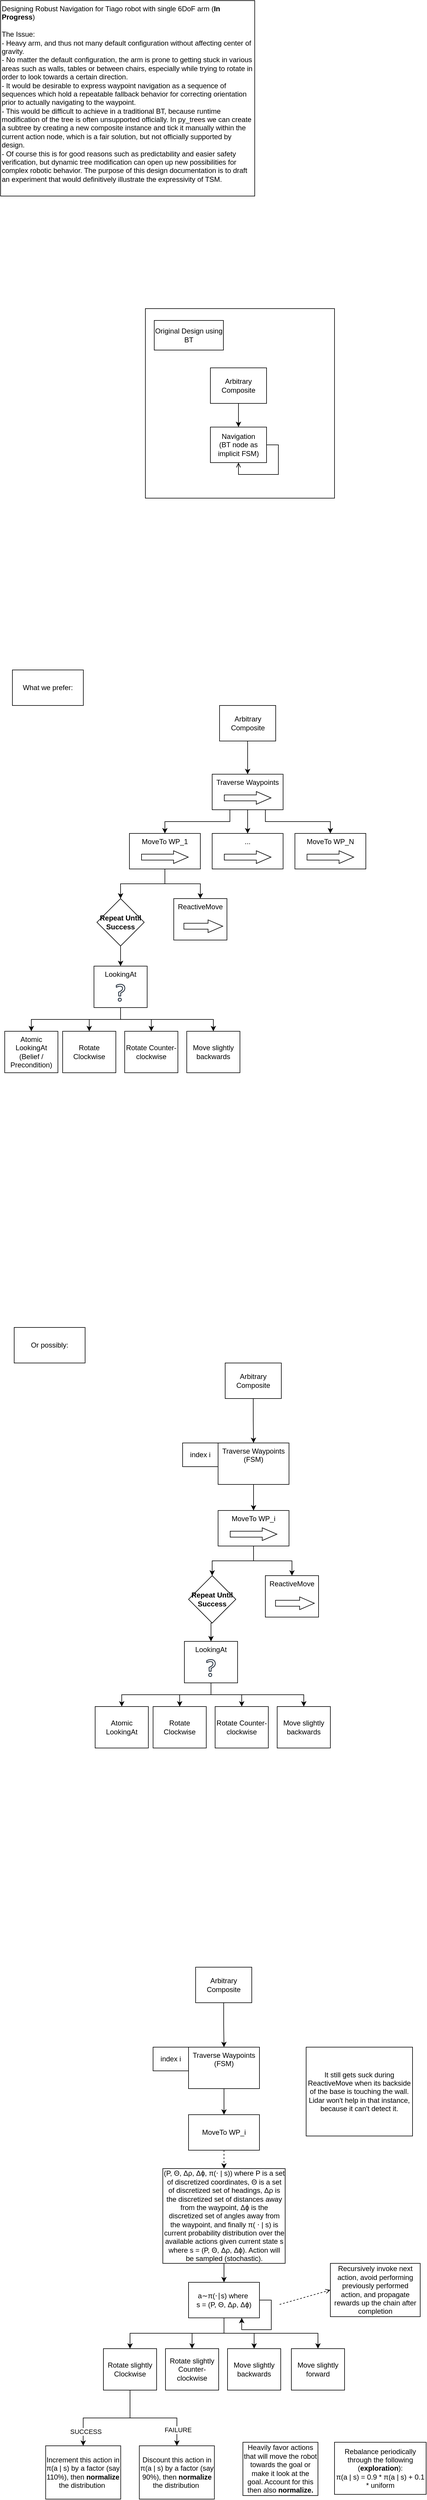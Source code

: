 <mxfile version="26.2.9">
  <diagram name="Page-1" id="7YX_lSwjEALe1SeLGPOg">
    <mxGraphModel dx="1880" dy="675" grid="1" gridSize="10" guides="1" tooltips="1" connect="1" arrows="1" fold="1" page="1" pageScale="1" pageWidth="850" pageHeight="1100" math="0" shadow="0">
      <root>
        <mxCell id="0" />
        <mxCell id="1" parent="0" />
        <mxCell id="frqq6zxRNW8OhI8182HL-121" value="" style="whiteSpace=wrap;html=1;aspect=fixed;" parent="1" vertex="1">
          <mxGeometry x="265" y="530" width="320" height="320" as="geometry" />
        </mxCell>
        <mxCell id="frqq6zxRNW8OhI8182HL-8" value="" style="group" parent="1" vertex="1" connectable="0">
          <mxGeometry x="178" y="1640" width="90" height="70" as="geometry" />
        </mxCell>
        <mxCell id="frqq6zxRNW8OhI8182HL-6" value="LookingAt" style="rounded=0;whiteSpace=wrap;html=1;verticalAlign=top;" parent="frqq6zxRNW8OhI8182HL-8" vertex="1">
          <mxGeometry width="90" height="70" as="geometry" />
        </mxCell>
        <mxCell id="frqq6zxRNW8OhI8182HL-7" value="" style="sketch=0;outlineConnect=0;fontColor=#232F3E;gradientColor=none;fillColor=#232F3D;strokeColor=none;dashed=0;verticalLabelPosition=bottom;verticalAlign=top;align=center;html=1;fontSize=12;fontStyle=0;aspect=fixed;pointerEvents=1;shape=mxgraph.aws4.question;" parent="frqq6zxRNW8OhI8182HL-8" vertex="1">
          <mxGeometry x="37.12" y="30" width="15.77" height="30" as="geometry" />
        </mxCell>
        <mxCell id="frqq6zxRNW8OhI8182HL-10" value="" style="group" parent="1" vertex="1" connectable="0">
          <mxGeometry x="378" y="1316" width="120" height="60" as="geometry" />
        </mxCell>
        <mxCell id="frqq6zxRNW8OhI8182HL-5" value="Traverse Waypoints" style="rounded=0;whiteSpace=wrap;html=1;verticalAlign=top;" parent="frqq6zxRNW8OhI8182HL-10" vertex="1">
          <mxGeometry width="120" height="60" as="geometry" />
        </mxCell>
        <mxCell id="frqq6zxRNW8OhI8182HL-9" value="" style="shape=flexArrow;endArrow=classic;html=1;rounded=0;endWidth=10.4;endSize=7.936;" parent="frqq6zxRNW8OhI8182HL-10" edge="1">
          <mxGeometry width="50" height="50" relative="1" as="geometry">
            <mxPoint x="20" y="40" as="sourcePoint" />
            <mxPoint x="100" y="40" as="targetPoint" />
          </mxGeometry>
        </mxCell>
        <mxCell id="frqq6zxRNW8OhI8182HL-16" value="" style="group" parent="1" vertex="1" connectable="0">
          <mxGeometry x="238" y="1416" width="120" height="60" as="geometry" />
        </mxCell>
        <mxCell id="frqq6zxRNW8OhI8182HL-17" value="MoveTo WP_1" style="rounded=0;whiteSpace=wrap;html=1;verticalAlign=top;" parent="frqq6zxRNW8OhI8182HL-16" vertex="1">
          <mxGeometry width="120" height="60" as="geometry" />
        </mxCell>
        <mxCell id="frqq6zxRNW8OhI8182HL-18" value="" style="shape=flexArrow;endArrow=classic;html=1;rounded=0;endWidth=10.4;endSize=7.936;" parent="frqq6zxRNW8OhI8182HL-16" edge="1">
          <mxGeometry width="50" height="50" relative="1" as="geometry">
            <mxPoint x="20" y="40" as="sourcePoint" />
            <mxPoint x="100" y="40" as="targetPoint" />
          </mxGeometry>
        </mxCell>
        <mxCell id="frqq6zxRNW8OhI8182HL-19" style="edgeStyle=orthogonalEdgeStyle;rounded=0;orthogonalLoop=1;jettySize=auto;html=1;exitX=0.25;exitY=1;exitDx=0;exitDy=0;" parent="1" source="frqq6zxRNW8OhI8182HL-5" target="frqq6zxRNW8OhI8182HL-17" edge="1">
          <mxGeometry relative="1" as="geometry" />
        </mxCell>
        <mxCell id="frqq6zxRNW8OhI8182HL-20" value="" style="group" parent="1" vertex="1" connectable="0">
          <mxGeometry x="518" y="1416" width="120" height="60" as="geometry" />
        </mxCell>
        <mxCell id="frqq6zxRNW8OhI8182HL-21" value="MoveTo WP_N" style="rounded=0;whiteSpace=wrap;html=1;verticalAlign=top;" parent="frqq6zxRNW8OhI8182HL-20" vertex="1">
          <mxGeometry width="120" height="60" as="geometry" />
        </mxCell>
        <mxCell id="frqq6zxRNW8OhI8182HL-22" value="" style="shape=flexArrow;endArrow=classic;html=1;rounded=0;endWidth=10.4;endSize=7.936;" parent="frqq6zxRNW8OhI8182HL-20" edge="1">
          <mxGeometry width="50" height="50" relative="1" as="geometry">
            <mxPoint x="20" y="40" as="sourcePoint" />
            <mxPoint x="100" y="40" as="targetPoint" />
          </mxGeometry>
        </mxCell>
        <mxCell id="frqq6zxRNW8OhI8182HL-23" value="" style="group" parent="1" vertex="1" connectable="0">
          <mxGeometry x="378" y="1416" width="120" height="60" as="geometry" />
        </mxCell>
        <mxCell id="frqq6zxRNW8OhI8182HL-24" value="..." style="rounded=0;whiteSpace=wrap;html=1;verticalAlign=top;" parent="frqq6zxRNW8OhI8182HL-23" vertex="1">
          <mxGeometry width="120" height="60" as="geometry" />
        </mxCell>
        <mxCell id="frqq6zxRNW8OhI8182HL-25" value="" style="shape=flexArrow;endArrow=classic;html=1;rounded=0;endWidth=10.4;endSize=7.936;" parent="frqq6zxRNW8OhI8182HL-23" edge="1">
          <mxGeometry width="50" height="50" relative="1" as="geometry">
            <mxPoint x="20" y="40" as="sourcePoint" />
            <mxPoint x="100" y="40" as="targetPoint" />
          </mxGeometry>
        </mxCell>
        <mxCell id="frqq6zxRNW8OhI8182HL-26" style="edgeStyle=orthogonalEdgeStyle;rounded=0;orthogonalLoop=1;jettySize=auto;html=1;exitX=0.5;exitY=1;exitDx=0;exitDy=0;entryX=0.5;entryY=0;entryDx=0;entryDy=0;" parent="1" source="frqq6zxRNW8OhI8182HL-5" target="frqq6zxRNW8OhI8182HL-24" edge="1">
          <mxGeometry relative="1" as="geometry" />
        </mxCell>
        <mxCell id="frqq6zxRNW8OhI8182HL-27" style="edgeStyle=orthogonalEdgeStyle;rounded=0;orthogonalLoop=1;jettySize=auto;html=1;exitX=0.75;exitY=1;exitDx=0;exitDy=0;entryX=0.5;entryY=0;entryDx=0;entryDy=0;" parent="1" source="frqq6zxRNW8OhI8182HL-5" target="frqq6zxRNW8OhI8182HL-21" edge="1">
          <mxGeometry relative="1" as="geometry" />
        </mxCell>
        <mxCell id="frqq6zxRNW8OhI8182HL-32" value="" style="group" parent="1" vertex="1" connectable="0">
          <mxGeometry x="313" y="1526" width="100" height="70" as="geometry" />
        </mxCell>
        <mxCell id="frqq6zxRNW8OhI8182HL-33" value="ReactiveMove" style="rounded=0;whiteSpace=wrap;html=1;verticalAlign=top;" parent="frqq6zxRNW8OhI8182HL-32" vertex="1">
          <mxGeometry width="90" height="70" as="geometry" />
        </mxCell>
        <mxCell id="frqq6zxRNW8OhI8182HL-34" value="" style="shape=flexArrow;endArrow=classic;html=1;rounded=0;endWidth=10.4;endSize=7.936;" parent="frqq6zxRNW8OhI8182HL-32" edge="1">
          <mxGeometry width="50" height="50" relative="1" as="geometry">
            <mxPoint x="16.667" y="46.667" as="sourcePoint" />
            <mxPoint x="83.333" y="46.667" as="targetPoint" />
          </mxGeometry>
        </mxCell>
        <mxCell id="frqq6zxRNW8OhI8182HL-35" style="edgeStyle=orthogonalEdgeStyle;rounded=0;orthogonalLoop=1;jettySize=auto;html=1;exitX=0.5;exitY=1;exitDx=0;exitDy=0;entryX=0.5;entryY=0;entryDx=0;entryDy=0;" parent="1" source="frqq6zxRNW8OhI8182HL-17" target="frqq6zxRNW8OhI8182HL-48" edge="1">
          <mxGeometry relative="1" as="geometry">
            <mxPoint x="208" y="1546" as="targetPoint" />
          </mxGeometry>
        </mxCell>
        <mxCell id="frqq6zxRNW8OhI8182HL-37" style="edgeStyle=orthogonalEdgeStyle;rounded=0;orthogonalLoop=1;jettySize=auto;html=1;exitX=0.5;exitY=1;exitDx=0;exitDy=0;entryX=0.5;entryY=0;entryDx=0;entryDy=0;" parent="1" source="frqq6zxRNW8OhI8182HL-17" target="frqq6zxRNW8OhI8182HL-33" edge="1">
          <mxGeometry relative="1" as="geometry" />
        </mxCell>
        <mxCell id="frqq6zxRNW8OhI8182HL-41" value="Rotate Clockwise" style="rounded=0;whiteSpace=wrap;html=1;verticalAlign=middle;align=center;" parent="1" vertex="1">
          <mxGeometry x="125" y="1750" width="90" height="70" as="geometry" />
        </mxCell>
        <mxCell id="frqq6zxRNW8OhI8182HL-38" style="edgeStyle=orthogonalEdgeStyle;rounded=0;orthogonalLoop=1;jettySize=auto;html=1;exitX=0.5;exitY=1;exitDx=0;exitDy=0;" parent="1" source="frqq6zxRNW8OhI8182HL-6" target="frqq6zxRNW8OhI8182HL-41" edge="1">
          <mxGeometry relative="1" as="geometry">
            <mxPoint x="223.207" y="1750" as="targetPoint" />
          </mxGeometry>
        </mxCell>
        <mxCell id="frqq6zxRNW8OhI8182HL-44" value="Rotate Counter-&lt;span style=&quot;background-color: transparent; color: light-dark(rgb(0, 0, 0), rgb(255, 255, 255));&quot;&gt;clockwise&lt;/span&gt;" style="rounded=0;whiteSpace=wrap;html=1;verticalAlign=middle;align=center;" parent="1" vertex="1">
          <mxGeometry x="230" y="1750" width="90" height="70" as="geometry" />
        </mxCell>
        <mxCell id="frqq6zxRNW8OhI8182HL-45" style="edgeStyle=orthogonalEdgeStyle;rounded=0;orthogonalLoop=1;jettySize=auto;html=1;exitX=0.5;exitY=1;exitDx=0;exitDy=0;entryX=0.5;entryY=0;entryDx=0;entryDy=0;" parent="1" source="frqq6zxRNW8OhI8182HL-6" target="frqq6zxRNW8OhI8182HL-44" edge="1">
          <mxGeometry relative="1" as="geometry" />
        </mxCell>
        <mxCell id="frqq6zxRNW8OhI8182HL-46" value="Move slightly backwards" style="rounded=0;whiteSpace=wrap;html=1;verticalAlign=middle;align=center;" parent="1" vertex="1">
          <mxGeometry x="335" y="1750" width="90" height="70" as="geometry" />
        </mxCell>
        <mxCell id="frqq6zxRNW8OhI8182HL-47" style="edgeStyle=orthogonalEdgeStyle;rounded=0;orthogonalLoop=1;jettySize=auto;html=1;exitX=0.5;exitY=1;exitDx=0;exitDy=0;entryX=0.5;entryY=0;entryDx=0;entryDy=0;" parent="1" source="frqq6zxRNW8OhI8182HL-6" target="frqq6zxRNW8OhI8182HL-46" edge="1">
          <mxGeometry relative="1" as="geometry" />
        </mxCell>
        <mxCell id="frqq6zxRNW8OhI8182HL-50" style="edgeStyle=orthogonalEdgeStyle;rounded=0;orthogonalLoop=1;jettySize=auto;html=1;exitX=0.5;exitY=1;exitDx=0;exitDy=0;entryX=0.5;entryY=0;entryDx=0;entryDy=0;" parent="1" source="frqq6zxRNW8OhI8182HL-48" target="frqq6zxRNW8OhI8182HL-6" edge="1">
          <mxGeometry relative="1" as="geometry" />
        </mxCell>
        <mxCell id="frqq6zxRNW8OhI8182HL-48" value="&lt;b&gt;Repeat Until Success&lt;/b&gt;" style="rhombus;whiteSpace=wrap;html=1;" parent="1" vertex="1">
          <mxGeometry x="183" y="1526" width="80" height="80" as="geometry" />
        </mxCell>
        <mxCell id="frqq6zxRNW8OhI8182HL-51" value="Designing Robust Navigation for Tiago robot with single 6DoF arm (&lt;b&gt;In Progress&lt;/b&gt;)&lt;div&gt;&lt;br&gt;&lt;/div&gt;&lt;div&gt;The Issue:&lt;/div&gt;&lt;div&gt;- Heavy arm, and thus not many default configuration without affecting center of gravity.&lt;/div&gt;&lt;div&gt;- No matter the default configuration, the arm is prone to getting stuck in various areas such as walls, tables or between chairs, especially while trying to rotate in order to look towards a certain direction.&lt;/div&gt;&lt;div&gt;- It would be desirable to express waypoint navigation as a sequence of sequences which hold a repeatable fallback behavior for correcting orientation prior to actually navigating to the waypoint.&lt;/div&gt;&lt;div&gt;- This would be difficult to achieve in a traditional BT, because runtime modification of the tree is often unsupported officially. In py_trees we can create a subtree by creating a new composite instance and tick it manually within the current action node, which is a fair solution, but not officially supported by design.&lt;/div&gt;&lt;div&gt;- Of course this is for good reasons such as predictability and easier safety verification, but dynamic tree modification can open up new possibilities for complex robotic behavior. The purpose of this design documentation is to draft an experiment that would definitively illustrate the expressivity of TSM.&lt;/div&gt;" style="rounded=0;whiteSpace=wrap;html=1;align=left;verticalAlign=top;" parent="1" vertex="1">
          <mxGeometry x="20" y="10" width="430" height="330" as="geometry" />
        </mxCell>
        <mxCell id="frqq6zxRNW8OhI8182HL-54" value="" style="group" parent="1" vertex="1" connectable="0">
          <mxGeometry x="388" y="2445" width="120" height="70" as="geometry" />
        </mxCell>
        <mxCell id="frqq6zxRNW8OhI8182HL-55" value="Traverse Waypoints&lt;div&gt;(FSM)&lt;/div&gt;" style="rounded=0;whiteSpace=wrap;html=1;verticalAlign=top;" parent="frqq6zxRNW8OhI8182HL-54" vertex="1">
          <mxGeometry width="120" height="70" as="geometry" />
        </mxCell>
        <mxCell id="frqq6zxRNW8OhI8182HL-57" value="" style="shape=image;html=1;verticalAlign=top;verticalLabelPosition=bottom;labelBackgroundColor=#ffffff;imageAspect=0;aspect=fixed;image=https://cdn2.iconfinder.com/data/icons/boxicons-regular-vol-3/24/bx-repeat-128.png" parent="frqq6zxRNW8OhI8182HL-54" vertex="1">
          <mxGeometry x="45" y="40" width="30" height="30" as="geometry" />
        </mxCell>
        <mxCell id="frqq6zxRNW8OhI8182HL-60" value="index i" style="rounded=0;whiteSpace=wrap;html=1;verticalAlign=middle;" parent="1" vertex="1">
          <mxGeometry x="328" y="2445" width="60" height="40" as="geometry" />
        </mxCell>
        <mxCell id="frqq6zxRNW8OhI8182HL-65" value="" style="group" parent="1" vertex="1" connectable="0">
          <mxGeometry x="388" y="2559" width="120" height="60" as="geometry" />
        </mxCell>
        <mxCell id="frqq6zxRNW8OhI8182HL-66" value="MoveTo WP_i" style="rounded=0;whiteSpace=wrap;html=1;verticalAlign=top;" parent="frqq6zxRNW8OhI8182HL-65" vertex="1">
          <mxGeometry width="120" height="60" as="geometry" />
        </mxCell>
        <mxCell id="frqq6zxRNW8OhI8182HL-67" value="" style="shape=flexArrow;endArrow=classic;html=1;rounded=0;endWidth=10.4;endSize=7.936;" parent="frqq6zxRNW8OhI8182HL-65" edge="1">
          <mxGeometry width="50" height="50" relative="1" as="geometry">
            <mxPoint x="20" y="40" as="sourcePoint" />
            <mxPoint x="100" y="40" as="targetPoint" />
          </mxGeometry>
        </mxCell>
        <mxCell id="frqq6zxRNW8OhI8182HL-68" value="" style="group" parent="1" vertex="1" connectable="0">
          <mxGeometry x="468" y="2669" width="100" height="70" as="geometry" />
        </mxCell>
        <mxCell id="frqq6zxRNW8OhI8182HL-69" value="ReactiveMove" style="rounded=0;whiteSpace=wrap;html=1;verticalAlign=top;" parent="frqq6zxRNW8OhI8182HL-68" vertex="1">
          <mxGeometry width="90" height="70" as="geometry" />
        </mxCell>
        <mxCell id="frqq6zxRNW8OhI8182HL-70" value="" style="shape=flexArrow;endArrow=classic;html=1;rounded=0;endWidth=10.4;endSize=7.936;" parent="frqq6zxRNW8OhI8182HL-68" edge="1">
          <mxGeometry width="50" height="50" relative="1" as="geometry">
            <mxPoint x="16.667" y="46.667" as="sourcePoint" />
            <mxPoint x="83.333" y="46.667" as="targetPoint" />
          </mxGeometry>
        </mxCell>
        <mxCell id="frqq6zxRNW8OhI8182HL-71" style="edgeStyle=orthogonalEdgeStyle;rounded=0;orthogonalLoop=1;jettySize=auto;html=1;exitX=0.5;exitY=1;exitDx=0;exitDy=0;entryX=0.5;entryY=0;entryDx=0;entryDy=0;" parent="1" source="frqq6zxRNW8OhI8182HL-66" target="frqq6zxRNW8OhI8182HL-80" edge="1">
          <mxGeometry relative="1" as="geometry">
            <mxPoint x="358" y="2689" as="targetPoint" />
          </mxGeometry>
        </mxCell>
        <mxCell id="frqq6zxRNW8OhI8182HL-72" style="edgeStyle=orthogonalEdgeStyle;rounded=0;orthogonalLoop=1;jettySize=auto;html=1;exitX=0.5;exitY=1;exitDx=0;exitDy=0;entryX=0.5;entryY=0;entryDx=0;entryDy=0;" parent="1" source="frqq6zxRNW8OhI8182HL-66" target="frqq6zxRNW8OhI8182HL-69" edge="1">
          <mxGeometry relative="1" as="geometry" />
        </mxCell>
        <mxCell id="frqq6zxRNW8OhI8182HL-79" style="edgeStyle=orthogonalEdgeStyle;rounded=0;orthogonalLoop=1;jettySize=auto;html=1;exitX=0.5;exitY=1;exitDx=0;exitDy=0;entryX=0.5;entryY=0;entryDx=0;entryDy=0;" parent="1" source="frqq6zxRNW8OhI8182HL-80" target="frqq6zxRNW8OhI8182HL-130" edge="1">
          <mxGeometry relative="1" as="geometry">
            <mxPoint x="410" y="2760" as="targetPoint" />
          </mxGeometry>
        </mxCell>
        <mxCell id="frqq6zxRNW8OhI8182HL-80" value="&lt;b&gt;Repeat Until Success&lt;/b&gt;" style="rhombus;whiteSpace=wrap;html=1;" parent="1" vertex="1">
          <mxGeometry x="338" y="2669" width="80" height="80" as="geometry" />
        </mxCell>
        <mxCell id="frqq6zxRNW8OhI8182HL-81" value="" style="edgeStyle=orthogonalEdgeStyle;rounded=0;orthogonalLoop=1;jettySize=auto;html=1;" parent="1" source="frqq6zxRNW8OhI8182HL-57" target="frqq6zxRNW8OhI8182HL-66" edge="1">
          <mxGeometry relative="1" as="geometry" />
        </mxCell>
        <mxCell id="frqq6zxRNW8OhI8182HL-86" value="Navigation&lt;div&gt;(BT node as implicit FSM)&lt;/div&gt;" style="rounded=0;whiteSpace=wrap;html=1;verticalAlign=middle;" parent="1" vertex="1">
          <mxGeometry x="375" y="730" width="95" height="60" as="geometry" />
        </mxCell>
        <mxCell id="frqq6zxRNW8OhI8182HL-117" style="edgeStyle=orthogonalEdgeStyle;rounded=0;orthogonalLoop=1;jettySize=auto;html=1;exitX=0.5;exitY=1;exitDx=0;exitDy=0;entryX=0.5;entryY=0;entryDx=0;entryDy=0;" parent="1" source="frqq6zxRNW8OhI8182HL-116" target="frqq6zxRNW8OhI8182HL-86" edge="1">
          <mxGeometry relative="1" as="geometry" />
        </mxCell>
        <mxCell id="frqq6zxRNW8OhI8182HL-116" value="Arbitrary Composite" style="rounded=0;whiteSpace=wrap;html=1;verticalAlign=middle;" parent="1" vertex="1">
          <mxGeometry x="375" y="630" width="95" height="60" as="geometry" />
        </mxCell>
        <mxCell id="frqq6zxRNW8OhI8182HL-118" style="edgeStyle=orthogonalEdgeStyle;rounded=0;orthogonalLoop=1;jettySize=auto;html=1;exitX=1;exitY=0.5;exitDx=0;exitDy=0;entryX=0.5;entryY=1;entryDx=0;entryDy=0;endArrow=open;endFill=0;" parent="1" source="frqq6zxRNW8OhI8182HL-86" target="frqq6zxRNW8OhI8182HL-86" edge="1">
          <mxGeometry relative="1" as="geometry" />
        </mxCell>
        <mxCell id="frqq6zxRNW8OhI8182HL-122" value="Original Design using BT" style="rounded=0;whiteSpace=wrap;html=1;" parent="1" vertex="1">
          <mxGeometry x="280" y="550" width="117" height="50" as="geometry" />
        </mxCell>
        <mxCell id="frqq6zxRNW8OhI8182HL-123" value="What we prefer:" style="whiteSpace=wrap;html=1;" parent="1" vertex="1">
          <mxGeometry x="40" y="1140" width="120" height="60" as="geometry" />
        </mxCell>
        <mxCell id="frqq6zxRNW8OhI8182HL-124" value="Or possibly:" style="whiteSpace=wrap;html=1;" parent="1" vertex="1">
          <mxGeometry x="43" y="2250" width="120" height="60" as="geometry" />
        </mxCell>
        <mxCell id="frqq6zxRNW8OhI8182HL-128" style="edgeStyle=orthogonalEdgeStyle;rounded=0;orthogonalLoop=1;jettySize=auto;html=1;exitX=0.5;exitY=1;exitDx=0;exitDy=0;entryX=0.5;entryY=0;entryDx=0;entryDy=0;" parent="1" source="frqq6zxRNW8OhI8182HL-6" target="frqq6zxRNW8OhI8182HL-126" edge="1">
          <mxGeometry relative="1" as="geometry" />
        </mxCell>
        <mxCell id="frqq6zxRNW8OhI8182HL-126" value="Atomic&lt;div&gt;&lt;span style=&quot;background-color: transparent; color: light-dark(rgb(0, 0, 0), rgb(255, 255, 255));&quot;&gt;LookingAt&lt;/span&gt;&lt;/div&gt;&lt;div&gt;&lt;span style=&quot;background-color: transparent; color: light-dark(rgb(0, 0, 0), rgb(255, 255, 255));&quot;&gt;(Belief / Precondition)&lt;/span&gt;&lt;/div&gt;" style="rounded=0;whiteSpace=wrap;html=1;verticalAlign=middle;" parent="1" vertex="1">
          <mxGeometry x="27" y="1750" width="90" height="70" as="geometry" />
        </mxCell>
        <mxCell id="frqq6zxRNW8OhI8182HL-129" value="" style="group" parent="1" vertex="1" connectable="0">
          <mxGeometry x="331" y="2780" width="90" height="70" as="geometry" />
        </mxCell>
        <mxCell id="frqq6zxRNW8OhI8182HL-130" value="LookingAt" style="rounded=0;whiteSpace=wrap;html=1;verticalAlign=top;" parent="frqq6zxRNW8OhI8182HL-129" vertex="1">
          <mxGeometry width="90" height="70" as="geometry" />
        </mxCell>
        <mxCell id="frqq6zxRNW8OhI8182HL-131" value="" style="sketch=0;outlineConnect=0;fontColor=#232F3E;gradientColor=none;fillColor=#232F3D;strokeColor=none;dashed=0;verticalLabelPosition=bottom;verticalAlign=top;align=center;html=1;fontSize=12;fontStyle=0;aspect=fixed;pointerEvents=1;shape=mxgraph.aws4.question;" parent="frqq6zxRNW8OhI8182HL-129" vertex="1">
          <mxGeometry x="37.12" y="30" width="15.77" height="30" as="geometry" />
        </mxCell>
        <mxCell id="frqq6zxRNW8OhI8182HL-132" value="Rotate Clockwise" style="rounded=0;whiteSpace=wrap;html=1;verticalAlign=middle;align=center;" parent="1" vertex="1">
          <mxGeometry x="278" y="2890" width="90" height="70" as="geometry" />
        </mxCell>
        <mxCell id="frqq6zxRNW8OhI8182HL-133" style="edgeStyle=orthogonalEdgeStyle;rounded=0;orthogonalLoop=1;jettySize=auto;html=1;exitX=0.5;exitY=1;exitDx=0;exitDy=0;" parent="1" source="frqq6zxRNW8OhI8182HL-130" target="frqq6zxRNW8OhI8182HL-132" edge="1">
          <mxGeometry relative="1" as="geometry">
            <mxPoint x="376.207" y="2890" as="targetPoint" />
          </mxGeometry>
        </mxCell>
        <mxCell id="frqq6zxRNW8OhI8182HL-134" value="Rotate Counter-&lt;span style=&quot;background-color: transparent; color: light-dark(rgb(0, 0, 0), rgb(255, 255, 255));&quot;&gt;clockwise&lt;/span&gt;" style="rounded=0;whiteSpace=wrap;html=1;verticalAlign=middle;align=center;" parent="1" vertex="1">
          <mxGeometry x="383" y="2890" width="90" height="70" as="geometry" />
        </mxCell>
        <mxCell id="frqq6zxRNW8OhI8182HL-135" style="edgeStyle=orthogonalEdgeStyle;rounded=0;orthogonalLoop=1;jettySize=auto;html=1;exitX=0.5;exitY=1;exitDx=0;exitDy=0;entryX=0.5;entryY=0;entryDx=0;entryDy=0;" parent="1" source="frqq6zxRNW8OhI8182HL-130" target="frqq6zxRNW8OhI8182HL-134" edge="1">
          <mxGeometry relative="1" as="geometry" />
        </mxCell>
        <mxCell id="frqq6zxRNW8OhI8182HL-136" value="Move slightly backwards" style="rounded=0;whiteSpace=wrap;html=1;verticalAlign=middle;align=center;" parent="1" vertex="1">
          <mxGeometry x="488" y="2890" width="90" height="70" as="geometry" />
        </mxCell>
        <mxCell id="frqq6zxRNW8OhI8182HL-137" style="edgeStyle=orthogonalEdgeStyle;rounded=0;orthogonalLoop=1;jettySize=auto;html=1;exitX=0.5;exitY=1;exitDx=0;exitDy=0;entryX=0.5;entryY=0;entryDx=0;entryDy=0;" parent="1" source="frqq6zxRNW8OhI8182HL-130" target="frqq6zxRNW8OhI8182HL-136" edge="1">
          <mxGeometry relative="1" as="geometry" />
        </mxCell>
        <mxCell id="frqq6zxRNW8OhI8182HL-138" style="edgeStyle=orthogonalEdgeStyle;rounded=0;orthogonalLoop=1;jettySize=auto;html=1;exitX=0.5;exitY=1;exitDx=0;exitDy=0;entryX=0.5;entryY=0;entryDx=0;entryDy=0;" parent="1" source="frqq6zxRNW8OhI8182HL-130" target="frqq6zxRNW8OhI8182HL-139" edge="1">
          <mxGeometry relative="1" as="geometry" />
        </mxCell>
        <mxCell id="frqq6zxRNW8OhI8182HL-139" value="Atomic&lt;div&gt;&lt;span style=&quot;background-color: transparent; color: light-dark(rgb(0, 0, 0), rgb(255, 255, 255));&quot;&gt;LookingAt&lt;/span&gt;&lt;/div&gt;" style="rounded=0;whiteSpace=wrap;html=1;verticalAlign=middle;" parent="1" vertex="1">
          <mxGeometry x="180" y="2890" width="90" height="70" as="geometry" />
        </mxCell>
        <mxCell id="frqq6zxRNW8OhI8182HL-141" style="edgeStyle=orthogonalEdgeStyle;rounded=0;orthogonalLoop=1;jettySize=auto;html=1;exitX=0.5;exitY=1;exitDx=0;exitDy=0;entryX=0.5;entryY=0;entryDx=0;entryDy=0;" parent="1" source="frqq6zxRNW8OhI8182HL-140" target="frqq6zxRNW8OhI8182HL-5" edge="1">
          <mxGeometry relative="1" as="geometry" />
        </mxCell>
        <mxCell id="frqq6zxRNW8OhI8182HL-140" value="Arbitrary Composite" style="rounded=0;whiteSpace=wrap;html=1;verticalAlign=middle;" parent="1" vertex="1">
          <mxGeometry x="390.5" y="1200" width="95" height="60" as="geometry" />
        </mxCell>
        <mxCell id="frqq6zxRNW8OhI8182HL-143" style="edgeStyle=orthogonalEdgeStyle;rounded=0;orthogonalLoop=1;jettySize=auto;html=1;exitX=0.5;exitY=1;exitDx=0;exitDy=0;entryX=0.5;entryY=0;entryDx=0;entryDy=0;" parent="1" source="frqq6zxRNW8OhI8182HL-142" target="frqq6zxRNW8OhI8182HL-55" edge="1">
          <mxGeometry relative="1" as="geometry" />
        </mxCell>
        <mxCell id="frqq6zxRNW8OhI8182HL-142" value="Arbitrary Composite" style="rounded=0;whiteSpace=wrap;html=1;verticalAlign=middle;" parent="1" vertex="1">
          <mxGeometry x="400" y="2310" width="95" height="60" as="geometry" />
        </mxCell>
        <mxCell id="AmVFyZqg4yC-j_EybBRZ-1" value="" style="group" vertex="1" connectable="0" parent="1">
          <mxGeometry x="338" y="3465" width="120" height="70" as="geometry" />
        </mxCell>
        <mxCell id="AmVFyZqg4yC-j_EybBRZ-2" value="Traverse Waypoints&lt;div&gt;(FSM)&lt;/div&gt;" style="rounded=0;whiteSpace=wrap;html=1;verticalAlign=top;" vertex="1" parent="AmVFyZqg4yC-j_EybBRZ-1">
          <mxGeometry width="120" height="70" as="geometry" />
        </mxCell>
        <mxCell id="AmVFyZqg4yC-j_EybBRZ-3" value="" style="shape=image;html=1;verticalAlign=top;verticalLabelPosition=bottom;labelBackgroundColor=#ffffff;imageAspect=0;aspect=fixed;image=https://cdn2.iconfinder.com/data/icons/boxicons-regular-vol-3/24/bx-repeat-128.png" vertex="1" parent="AmVFyZqg4yC-j_EybBRZ-1">
          <mxGeometry x="45" y="40" width="30" height="30" as="geometry" />
        </mxCell>
        <mxCell id="AmVFyZqg4yC-j_EybBRZ-4" value="index i" style="rounded=0;whiteSpace=wrap;html=1;verticalAlign=middle;" vertex="1" parent="1">
          <mxGeometry x="278" y="3465" width="60" height="40" as="geometry" />
        </mxCell>
        <mxCell id="AmVFyZqg4yC-j_EybBRZ-15" value="" style="edgeStyle=orthogonalEdgeStyle;rounded=0;orthogonalLoop=1;jettySize=auto;html=1;" edge="1" parent="1" source="AmVFyZqg4yC-j_EybBRZ-3" target="AmVFyZqg4yC-j_EybBRZ-6">
          <mxGeometry relative="1" as="geometry" />
        </mxCell>
        <mxCell id="AmVFyZqg4yC-j_EybBRZ-61" style="edgeStyle=orthogonalEdgeStyle;rounded=0;orthogonalLoop=1;jettySize=auto;html=1;exitX=0.5;exitY=1;exitDx=0;exitDy=0;entryX=0.5;entryY=0;entryDx=0;entryDy=0;" edge="1" parent="1" source="AmVFyZqg4yC-j_EybBRZ-19" target="AmVFyZqg4yC-j_EybBRZ-65">
          <mxGeometry relative="1" as="geometry">
            <mxPoint x="240" y="4132" as="targetPoint" />
          </mxGeometry>
        </mxCell>
        <mxCell id="AmVFyZqg4yC-j_EybBRZ-63" value="SUCCESS" style="edgeLabel;html=1;align=center;verticalAlign=middle;resizable=0;points=[];" vertex="1" connectable="0" parent="AmVFyZqg4yC-j_EybBRZ-61">
          <mxGeometry x="0.548" y="3" relative="1" as="geometry">
            <mxPoint x="1" y="15" as="offset" />
          </mxGeometry>
        </mxCell>
        <mxCell id="AmVFyZqg4yC-j_EybBRZ-62" style="edgeStyle=orthogonalEdgeStyle;rounded=0;orthogonalLoop=1;jettySize=auto;html=1;exitX=0.5;exitY=1;exitDx=0;exitDy=0;entryX=0.5;entryY=0;entryDx=0;entryDy=0;" edge="1" parent="1" source="AmVFyZqg4yC-j_EybBRZ-19" target="AmVFyZqg4yC-j_EybBRZ-66">
          <mxGeometry relative="1" as="geometry">
            <mxPoint x="330" y="4132" as="targetPoint" />
          </mxGeometry>
        </mxCell>
        <mxCell id="AmVFyZqg4yC-j_EybBRZ-64" value="FAILURE" style="edgeLabel;html=1;align=center;verticalAlign=middle;resizable=0;points=[];" vertex="1" connectable="0" parent="AmVFyZqg4yC-j_EybBRZ-62">
          <mxGeometry x="0.491" relative="1" as="geometry">
            <mxPoint x="1" y="17" as="offset" />
          </mxGeometry>
        </mxCell>
        <mxCell id="AmVFyZqg4yC-j_EybBRZ-19" value="Rotate slightly Clockwise" style="rounded=0;whiteSpace=wrap;html=1;verticalAlign=middle;align=center;" vertex="1" parent="1">
          <mxGeometry x="194" y="3974" width="90" height="70" as="geometry" />
        </mxCell>
        <mxCell id="AmVFyZqg4yC-j_EybBRZ-21" value="Rotate slightly Counter-&lt;span style=&quot;background-color: transparent; color: light-dark(rgb(0, 0, 0), rgb(255, 255, 255));&quot;&gt;clockwise&lt;/span&gt;" style="rounded=0;whiteSpace=wrap;html=1;verticalAlign=middle;align=center;" vertex="1" parent="1">
          <mxGeometry x="299" y="3974" width="90" height="70" as="geometry" />
        </mxCell>
        <mxCell id="AmVFyZqg4yC-j_EybBRZ-23" value="Move slightly backwards" style="rounded=0;whiteSpace=wrap;html=1;verticalAlign=middle;align=center;" vertex="1" parent="1">
          <mxGeometry x="404" y="3974" width="90" height="70" as="geometry" />
        </mxCell>
        <mxCell id="AmVFyZqg4yC-j_EybBRZ-27" style="edgeStyle=orthogonalEdgeStyle;rounded=0;orthogonalLoop=1;jettySize=auto;html=1;exitX=0.5;exitY=1;exitDx=0;exitDy=0;entryX=0.5;entryY=0;entryDx=0;entryDy=0;" edge="1" parent="1" source="AmVFyZqg4yC-j_EybBRZ-28" target="AmVFyZqg4yC-j_EybBRZ-2">
          <mxGeometry relative="1" as="geometry" />
        </mxCell>
        <mxCell id="AmVFyZqg4yC-j_EybBRZ-28" value="Arbitrary Composite" style="rounded=0;whiteSpace=wrap;html=1;verticalAlign=middle;" vertex="1" parent="1">
          <mxGeometry x="350" y="3330" width="95" height="60" as="geometry" />
        </mxCell>
        <mxCell id="AmVFyZqg4yC-j_EybBRZ-29" value="It still gets suck during ReactiveMove when its backside of the base is touching the wall. Lidar won&#39;t help in that instance, because it can&#39;t detect it." style="whiteSpace=wrap;html=1;" vertex="1" parent="1">
          <mxGeometry x="537" y="3465" width="180" height="150" as="geometry" />
        </mxCell>
        <mxCell id="AmVFyZqg4yC-j_EybBRZ-69" style="edgeStyle=orthogonalEdgeStyle;rounded=0;orthogonalLoop=1;jettySize=auto;html=1;exitX=0.5;exitY=1;exitDx=0;exitDy=0;dashed=1;entryX=0.5;entryY=0;entryDx=0;entryDy=0;" edge="1" parent="1" source="AmVFyZqg4yC-j_EybBRZ-6" target="AmVFyZqg4yC-j_EybBRZ-60">
          <mxGeometry relative="1" as="geometry">
            <mxPoint x="398.241" y="3700" as="targetPoint" />
          </mxGeometry>
        </mxCell>
        <mxCell id="AmVFyZqg4yC-j_EybBRZ-6" value="MoveTo WP_i" style="rounded=0;whiteSpace=wrap;html=1;verticalAlign=middle;" vertex="1" parent="1">
          <mxGeometry x="338" y="3579" width="120" height="60" as="geometry" />
        </mxCell>
        <mxCell id="AmVFyZqg4yC-j_EybBRZ-59" value="Move slightly forward" style="rounded=0;whiteSpace=wrap;html=1;verticalAlign=middle;align=center;" vertex="1" parent="1">
          <mxGeometry x="512" y="3974" width="90" height="70" as="geometry" />
        </mxCell>
        <mxCell id="AmVFyZqg4yC-j_EybBRZ-72" style="edgeStyle=orthogonalEdgeStyle;rounded=0;orthogonalLoop=1;jettySize=auto;html=1;exitX=0.5;exitY=1;exitDx=0;exitDy=0;entryX=0.5;entryY=0;entryDx=0;entryDy=0;" edge="1" parent="1" source="AmVFyZqg4yC-j_EybBRZ-60" target="AmVFyZqg4yC-j_EybBRZ-71">
          <mxGeometry relative="1" as="geometry" />
        </mxCell>
        <mxCell id="AmVFyZqg4yC-j_EybBRZ-60" value="(P, Θ,&amp;nbsp;&lt;span class=&quot;mord&quot;&gt;Δ&lt;/span&gt;&lt;span class=&quot;mord mathnormal&quot;&gt;ρ&lt;/span&gt;&lt;span class=&quot;mpunct&quot;&gt;,&amp;nbsp;&lt;/span&gt;&lt;span class=&quot;mspace&quot;&gt;&lt;/span&gt;&lt;span class=&quot;mord&quot;&gt;Δ&lt;/span&gt;&lt;span class=&quot;mord mathnormal&quot;&gt;ϕ,&lt;/span&gt;&amp;nbsp;π(⋅&amp;nbsp;| s)) where P is a set of discretized coordinates, Θ is a set of discretized set of headings,&amp;nbsp;&lt;span class=&quot;mord&quot;&gt;Δ&lt;/span&gt;&lt;span class=&quot;mord mathnormal&quot;&gt;ρ is the discretized set of distances away from the waypoint,&amp;nbsp;&lt;/span&gt;&lt;span class=&quot;mord&quot;&gt;Δ&lt;/span&gt;&lt;span class=&quot;mord mathnormal&quot;&gt;ϕ is the discretized set of angles away from the waypoint,&amp;nbsp;&lt;/span&gt;and finally π( ⋅&amp;nbsp;| s)&amp;nbsp;is current probability distribution over the available actions given current state s where&amp;nbsp;&lt;span class=&quot;base&quot;&gt;&lt;span class=&quot;mord mathnormal&quot;&gt;s&amp;nbsp;&lt;/span&gt;&lt;span class=&quot;mspace&quot;&gt;&lt;/span&gt;&lt;span class=&quot;mrel&quot;&gt;=&amp;nbsp;&lt;/span&gt;&lt;span class=&quot;mspace&quot;&gt;&lt;/span&gt;&lt;/span&gt;&lt;span class=&quot;base&quot;&gt;&lt;span class=&quot;strut&quot;&gt;&lt;/span&gt;&lt;span class=&quot;mopen&quot;&gt;(&lt;/span&gt;&lt;span class=&quot;mclose&quot;&gt;P, Θ,&amp;nbsp;&lt;span class=&quot;mord&quot;&gt;Δ&lt;/span&gt;&lt;span class=&quot;mord mathnormal&quot;&gt;ρ&lt;/span&gt;&lt;span class=&quot;mpunct&quot;&gt;,&amp;nbsp;&lt;/span&gt;&lt;span class=&quot;mspace&quot;&gt;&lt;/span&gt;&lt;span class=&quot;mord&quot;&gt;Δ&lt;/span&gt;&lt;span class=&quot;mord mathnormal&quot;&gt;ϕ&lt;/span&gt;)&lt;/span&gt;&lt;/span&gt;. Action will be sampled (stochastic)." style="rounded=0;whiteSpace=wrap;html=1;verticalAlign=middle;align=center;" vertex="1" parent="1">
          <mxGeometry x="294.5" y="3670" width="207" height="160" as="geometry" />
        </mxCell>
        <mxCell id="AmVFyZqg4yC-j_EybBRZ-65" value="Increment this action in π(a | s)&amp;nbsp;by a factor (say 110%), then &lt;b&gt;normalize &lt;/b&gt;the distribution&amp;nbsp;" style="whiteSpace=wrap;html=1;" vertex="1" parent="1">
          <mxGeometry x="96.25" y="4138" width="127" height="90" as="geometry" />
        </mxCell>
        <mxCell id="AmVFyZqg4yC-j_EybBRZ-66" value="Discount this action in π(a | s)&amp;nbsp;by a factor (say 90%), then &lt;b&gt;normalize &lt;/b&gt;the distribution&amp;nbsp;" style="whiteSpace=wrap;html=1;" vertex="1" parent="1">
          <mxGeometry x="254.75" y="4138" width="127" height="90" as="geometry" />
        </mxCell>
        <mxCell id="AmVFyZqg4yC-j_EybBRZ-67" value="Heavily favor actions that will move the robot towards the goal or make it look at the goal. Account for this then also &lt;b&gt;normalize.&lt;/b&gt;" style="whiteSpace=wrap;html=1;" vertex="1" parent="1">
          <mxGeometry x="430" y="4132" width="127" height="90" as="geometry" />
        </mxCell>
        <mxCell id="AmVFyZqg4yC-j_EybBRZ-73" style="edgeStyle=orthogonalEdgeStyle;rounded=0;orthogonalLoop=1;jettySize=auto;html=1;exitX=0.5;exitY=1;exitDx=0;exitDy=0;entryX=0.5;entryY=0;entryDx=0;entryDy=0;" edge="1" parent="1" source="AmVFyZqg4yC-j_EybBRZ-71" target="AmVFyZqg4yC-j_EybBRZ-19">
          <mxGeometry relative="1" as="geometry" />
        </mxCell>
        <mxCell id="AmVFyZqg4yC-j_EybBRZ-74" style="edgeStyle=orthogonalEdgeStyle;rounded=0;orthogonalLoop=1;jettySize=auto;html=1;exitX=0.5;exitY=1;exitDx=0;exitDy=0;entryX=0.5;entryY=0;entryDx=0;entryDy=0;" edge="1" parent="1" source="AmVFyZqg4yC-j_EybBRZ-71" target="AmVFyZqg4yC-j_EybBRZ-21">
          <mxGeometry relative="1" as="geometry" />
        </mxCell>
        <mxCell id="AmVFyZqg4yC-j_EybBRZ-75" style="edgeStyle=orthogonalEdgeStyle;rounded=0;orthogonalLoop=1;jettySize=auto;html=1;exitX=0.5;exitY=1;exitDx=0;exitDy=0;entryX=0.5;entryY=0;entryDx=0;entryDy=0;" edge="1" parent="1" source="AmVFyZqg4yC-j_EybBRZ-71" target="AmVFyZqg4yC-j_EybBRZ-23">
          <mxGeometry relative="1" as="geometry" />
        </mxCell>
        <mxCell id="AmVFyZqg4yC-j_EybBRZ-76" style="edgeStyle=orthogonalEdgeStyle;rounded=0;orthogonalLoop=1;jettySize=auto;html=1;exitX=0.5;exitY=1;exitDx=0;exitDy=0;entryX=0.5;entryY=0;entryDx=0;entryDy=0;" edge="1" parent="1" source="AmVFyZqg4yC-j_EybBRZ-71" target="AmVFyZqg4yC-j_EybBRZ-59">
          <mxGeometry relative="1" as="geometry" />
        </mxCell>
        <mxCell id="AmVFyZqg4yC-j_EybBRZ-71" value="&lt;span class=&quot;base&quot;&gt;&lt;span class=&quot;mord mathnormal&quot;&gt;a&lt;/span&gt;&lt;span class=&quot;mspace&quot;&gt;&lt;/span&gt;&lt;span class=&quot;mrel&quot;&gt;∼&lt;/span&gt;&lt;span class=&quot;mspace&quot;&gt;&lt;/span&gt;&lt;/span&gt;&lt;span class=&quot;base&quot;&gt;&lt;span class=&quot;strut&quot;&gt;&lt;/span&gt;&lt;span class=&quot;mord mathnormal&quot;&gt;π&lt;/span&gt;&lt;span class=&quot;mopen&quot;&gt;(&lt;/span&gt;&lt;span class=&quot;mord&quot;&gt;⋅&lt;/span&gt;&lt;span class=&quot;mspace&quot;&gt;&lt;/span&gt;&lt;span class=&quot;mrel&quot;&gt;∣&lt;/span&gt;&lt;span class=&quot;mspace&quot;&gt;&lt;/span&gt;&lt;/span&gt;&lt;span class=&quot;base&quot;&gt;&lt;span class=&quot;strut&quot;&gt;&lt;/span&gt;&lt;span class=&quot;mord mathnormal&quot;&gt;s&lt;/span&gt;&lt;span class=&quot;mclose&quot;&gt;)&amp;nbsp;&lt;/span&gt;&lt;span class=&quot;mspace&quot;&gt;&lt;/span&gt;&lt;span class=&quot;mord text&quot;&gt;&lt;span class=&quot;mord&quot;&gt;where&amp;nbsp;&lt;/span&gt;&lt;/span&gt;&lt;/span&gt;&lt;div&gt;&lt;span class=&quot;base&quot;&gt;&lt;span class=&quot;mspace&quot;&gt;&lt;/span&gt;&lt;span class=&quot;mord mathnormal&quot;&gt;s&amp;nbsp;&lt;/span&gt;&lt;span class=&quot;mspace&quot;&gt;&lt;/span&gt;&lt;span class=&quot;mrel&quot;&gt;=&amp;nbsp;&lt;/span&gt;&lt;span class=&quot;mspace&quot;&gt;&lt;/span&gt;&lt;/span&gt;&lt;span class=&quot;base&quot;&gt;&lt;span class=&quot;strut&quot;&gt;&lt;/span&gt;&lt;span class=&quot;mopen&quot;&gt;(&lt;/span&gt;&lt;span class=&quot;mclose&quot;&gt;P, Θ,&amp;nbsp;&lt;span class=&quot;mord&quot;&gt;Δ&lt;/span&gt;&lt;span class=&quot;mord mathnormal&quot;&gt;ρ&lt;/span&gt;&lt;span class=&quot;mpunct&quot;&gt;,&amp;nbsp;&lt;/span&gt;&lt;span class=&quot;mspace&quot;&gt;&lt;/span&gt;&lt;span class=&quot;mord&quot;&gt;Δ&lt;/span&gt;&lt;span class=&quot;mord mathnormal&quot;&gt;ϕ&lt;/span&gt;)&lt;/span&gt;&lt;/span&gt;&lt;/div&gt;" style="rounded=0;whiteSpace=wrap;html=1;" vertex="1" parent="1">
          <mxGeometry x="338" y="3862" width="120" height="60" as="geometry" />
        </mxCell>
        <mxCell id="AmVFyZqg4yC-j_EybBRZ-77" value="&lt;div&gt;Rebalance periodically through the following (&lt;b&gt;exploration&lt;/b&gt;):&lt;/div&gt;π(a | s) = 0.9 * π(a | s) + 0.1 * uniform" style="rounded=0;whiteSpace=wrap;html=1;" vertex="1" parent="1">
          <mxGeometry x="585" y="4132" width="155" height="88" as="geometry" />
        </mxCell>
        <mxCell id="AmVFyZqg4yC-j_EybBRZ-79" style="edgeStyle=orthogonalEdgeStyle;rounded=0;orthogonalLoop=1;jettySize=auto;html=1;exitX=1;exitY=0.5;exitDx=0;exitDy=0;entryX=0.75;entryY=1;entryDx=0;entryDy=0;" edge="1" parent="1" source="AmVFyZqg4yC-j_EybBRZ-71" target="AmVFyZqg4yC-j_EybBRZ-71">
          <mxGeometry relative="1" as="geometry" />
        </mxCell>
        <mxCell id="AmVFyZqg4yC-j_EybBRZ-82" style="rounded=0;orthogonalLoop=1;jettySize=auto;html=1;exitX=0;exitY=0.5;exitDx=0;exitDy=0;startArrow=open;startFill=0;endArrow=none;dashed=1;" edge="1" parent="1" source="AmVFyZqg4yC-j_EybBRZ-81">
          <mxGeometry relative="1" as="geometry">
            <mxPoint x="490" y="3900" as="targetPoint" />
          </mxGeometry>
        </mxCell>
        <mxCell id="AmVFyZqg4yC-j_EybBRZ-81" value="Recursively invoke next action, avoid performing previously performed action, and propagate rewards up the chain after completion" style="rounded=0;whiteSpace=wrap;html=1;" vertex="1" parent="1">
          <mxGeometry x="578" y="3830" width="152" height="90" as="geometry" />
        </mxCell>
      </root>
    </mxGraphModel>
  </diagram>
</mxfile>
